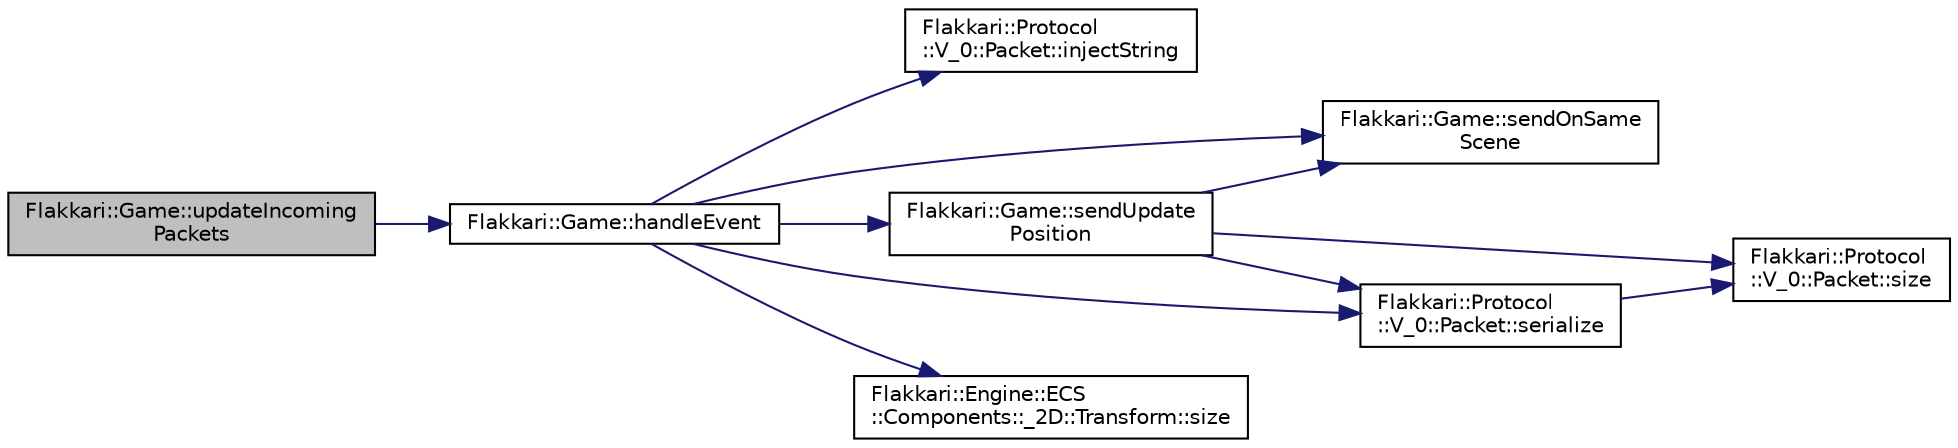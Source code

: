 digraph "Flakkari::Game::updateIncomingPackets"
{
 // LATEX_PDF_SIZE
  edge [fontname="Helvetica",fontsize="10",labelfontname="Helvetica",labelfontsize="10"];
  node [fontname="Helvetica",fontsize="10",shape=record];
  rankdir="LR";
  Node1 [label="Flakkari::Game::updateIncoming\lPackets",height=0.2,width=0.4,color="black", fillcolor="grey75", style="filled", fontcolor="black",tooltip="Empty the incoming packets of the players and update the game with the new packets."];
  Node1 -> Node2 [color="midnightblue",fontsize="10",style="solid",fontname="Helvetica"];
  Node2 [label="Flakkari::Game::handleEvent",height=0.2,width=0.4,color="black", fillcolor="white", style="filled",URL="$dd/ddd/classFlakkari_1_1Game.html#ab9a93d80ef12ab3b1af69201cce681d0",tooltip="Handle an event from a player."];
  Node2 -> Node3 [color="midnightblue",fontsize="10",style="solid",fontname="Helvetica"];
  Node3 [label="Flakkari::Protocol\l::V_0::Packet::injectString",height=0.2,width=0.4,color="black", fillcolor="white", style="filled",URL="$de/d9d/structFlakkari_1_1Protocol_1_1V__0_1_1Packet.html#a711f13b9f573d313652c2a5401767750",tooltip=" "];
  Node2 -> Node4 [color="midnightblue",fontsize="10",style="solid",fontname="Helvetica"];
  Node4 [label="Flakkari::Game::sendOnSame\lScene",height=0.2,width=0.4,color="black", fillcolor="white", style="filled",URL="$dd/ddd/classFlakkari_1_1Game.html#afda290406b5d7c92e8bee1d4890f36b2",tooltip=" "];
  Node2 -> Node5 [color="midnightblue",fontsize="10",style="solid",fontname="Helvetica"];
  Node5 [label="Flakkari::Game::sendUpdate\lPosition",height=0.2,width=0.4,color="black", fillcolor="white", style="filled",URL="$dd/ddd/classFlakkari_1_1Game.html#a8e5f89903143da411e93437932a310dd",tooltip="Send a packet to a player."];
  Node5 -> Node4 [color="midnightblue",fontsize="10",style="solid",fontname="Helvetica"];
  Node5 -> Node6 [color="midnightblue",fontsize="10",style="solid",fontname="Helvetica"];
  Node6 [label="Flakkari::Protocol\l::V_0::Packet::serialize",height=0.2,width=0.4,color="black", fillcolor="white", style="filled",URL="$de/d9d/structFlakkari_1_1Protocol_1_1V__0_1_1Packet.html#a189dc3d94e199fd788d2d47861a5a0e5",tooltip="Serialize the packet into a buffer to be sent over the network."];
  Node6 -> Node7 [color="midnightblue",fontsize="10",style="solid",fontname="Helvetica"];
  Node7 [label="Flakkari::Protocol\l::V_0::Packet::size",height=0.2,width=0.4,color="black", fillcolor="white", style="filled",URL="$de/d9d/structFlakkari_1_1Protocol_1_1V__0_1_1Packet.html#a276e50236c57dae9372b0acd2878b845",tooltip=" "];
  Node5 -> Node7 [color="midnightblue",fontsize="10",style="solid",fontname="Helvetica"];
  Node2 -> Node6 [color="midnightblue",fontsize="10",style="solid",fontname="Helvetica"];
  Node2 -> Node8 [color="midnightblue",fontsize="10",style="solid",fontname="Helvetica"];
  Node8 [label="Flakkari::Engine::ECS\l::Components::_2D::Transform::size",height=0.2,width=0.4,color="black", fillcolor="white", style="filled",URL="$d6/dd8/structFlakkari_1_1Engine_1_1ECS_1_1Components_1_1__2D_1_1Transform.html#ab3545a799c91a57c841cdfb22b916d55",tooltip=" "];
}
